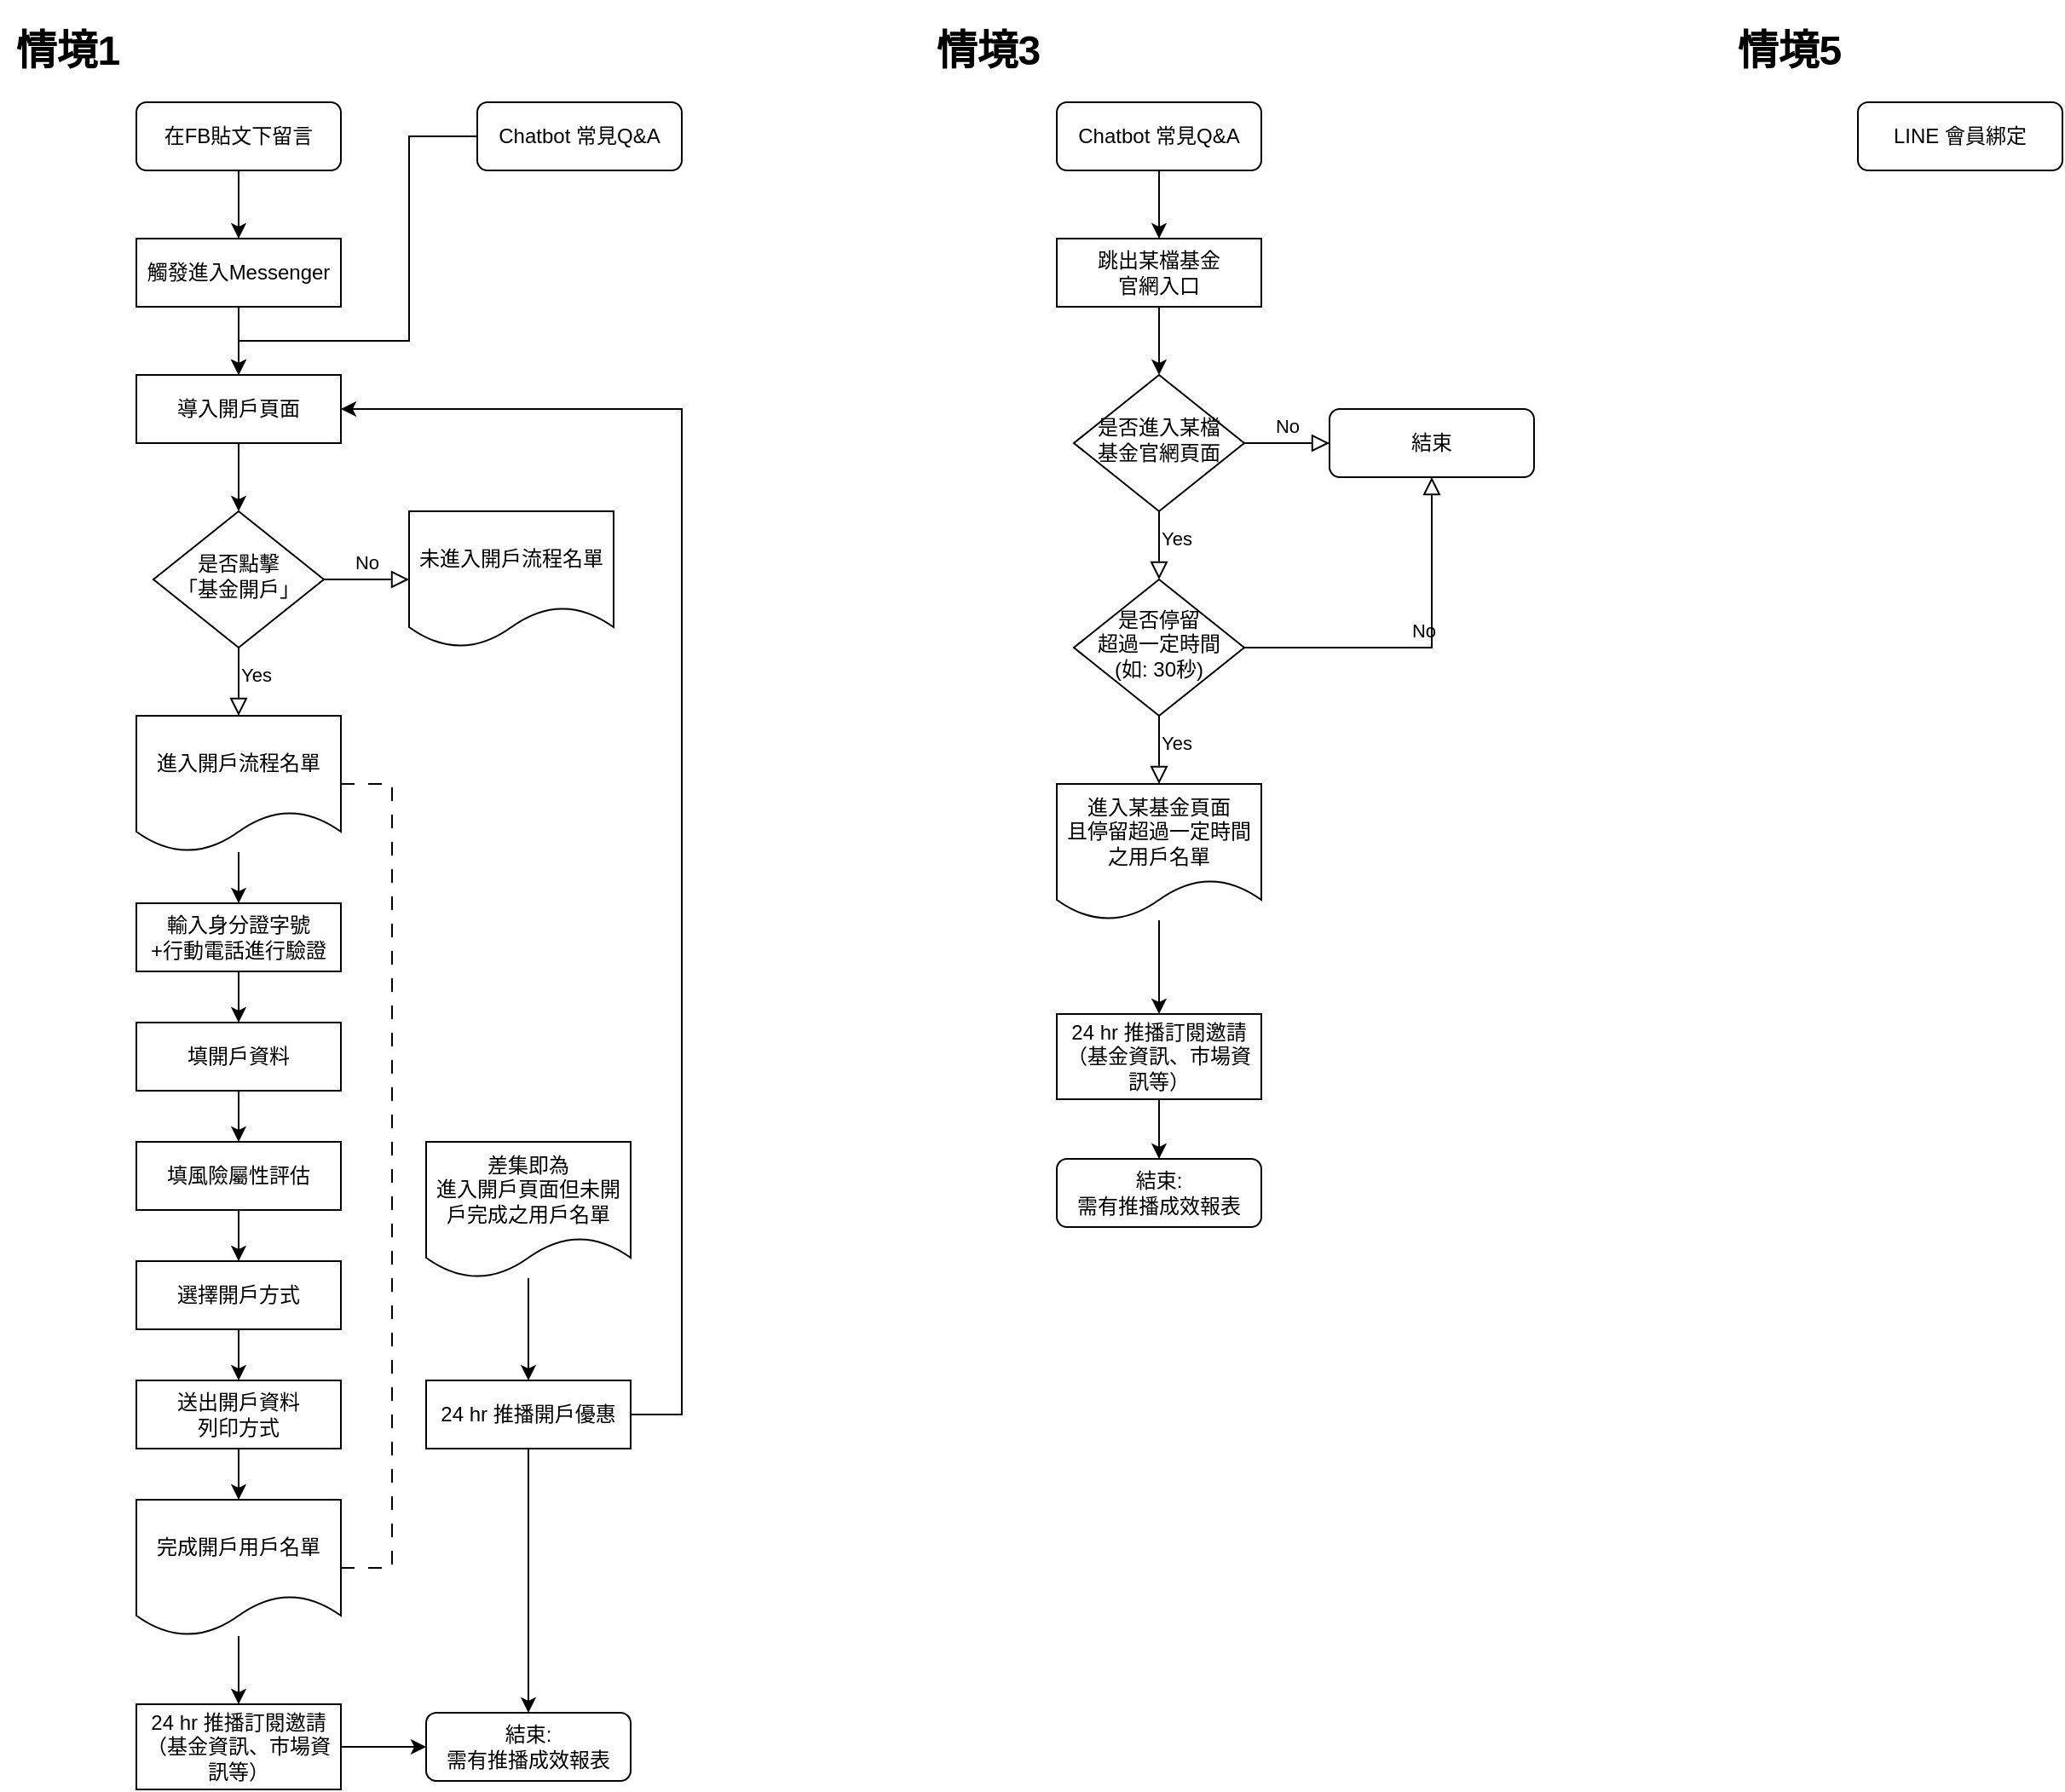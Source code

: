 <mxfile version="20.8.5" type="github">
  <diagram id="C5RBs43oDa-KdzZeNtuy" name="Page-1">
    <mxGraphModel dx="794" dy="430" grid="1" gridSize="10" guides="1" tooltips="1" connect="1" arrows="1" fold="1" page="1" pageScale="1" pageWidth="1654" pageHeight="2336" math="0" shadow="0">
      <root>
        <mxCell id="WIyWlLk6GJQsqaUBKTNV-0" />
        <mxCell id="WIyWlLk6GJQsqaUBKTNV-1" parent="WIyWlLk6GJQsqaUBKTNV-0" />
        <mxCell id="Nn8TXePmvKGlWGgcYUv--5" style="edgeStyle=orthogonalEdgeStyle;rounded=0;orthogonalLoop=1;jettySize=auto;html=1;exitX=0.5;exitY=1;exitDx=0;exitDy=0;entryX=0.5;entryY=0;entryDx=0;entryDy=0;" parent="WIyWlLk6GJQsqaUBKTNV-1" source="WIyWlLk6GJQsqaUBKTNV-3" target="Nn8TXePmvKGlWGgcYUv--2" edge="1">
          <mxGeometry relative="1" as="geometry" />
        </mxCell>
        <mxCell id="WIyWlLk6GJQsqaUBKTNV-3" value="在FB貼文下留言" style="rounded=1;whiteSpace=wrap;html=1;fontSize=12;glass=0;strokeWidth=1;shadow=0;" parent="WIyWlLk6GJQsqaUBKTNV-1" vertex="1">
          <mxGeometry x="160" y="80" width="120" height="40" as="geometry" />
        </mxCell>
        <mxCell id="WIyWlLk6GJQsqaUBKTNV-5" value="No" style="edgeStyle=orthogonalEdgeStyle;rounded=0;html=1;jettySize=auto;orthogonalLoop=1;fontSize=11;endArrow=block;endFill=0;endSize=8;strokeWidth=1;shadow=0;labelBackgroundColor=none;entryX=0;entryY=0.5;entryDx=0;entryDy=0;" parent="WIyWlLk6GJQsqaUBKTNV-1" source="F8rGp5MFDNNluXmm4fas-1" target="F8rGp5MFDNNluXmm4fas-3" edge="1">
          <mxGeometry y="10" relative="1" as="geometry">
            <mxPoint as="offset" />
            <mxPoint x="330" y="360" as="targetPoint" />
          </mxGeometry>
        </mxCell>
        <mxCell id="WIyWlLk6GJQsqaUBKTNV-9" value="Yes" style="edgeStyle=orthogonalEdgeStyle;rounded=0;html=1;jettySize=auto;orthogonalLoop=1;fontSize=11;endArrow=block;endFill=0;endSize=8;strokeWidth=1;shadow=0;labelBackgroundColor=none;exitX=0.5;exitY=1;exitDx=0;exitDy=0;entryX=0.5;entryY=0;entryDx=0;entryDy=0;" parent="WIyWlLk6GJQsqaUBKTNV-1" source="F8rGp5MFDNNluXmm4fas-1" target="F8rGp5MFDNNluXmm4fas-6" edge="1">
          <mxGeometry x="-0.2" y="10" relative="1" as="geometry">
            <mxPoint as="offset" />
          </mxGeometry>
        </mxCell>
        <mxCell id="Nn8TXePmvKGlWGgcYUv--7" style="edgeStyle=orthogonalEdgeStyle;rounded=0;orthogonalLoop=1;jettySize=auto;html=1;exitX=0.5;exitY=1;exitDx=0;exitDy=0;entryX=0.5;entryY=0;entryDx=0;entryDy=0;" parent="WIyWlLk6GJQsqaUBKTNV-1" source="Nn8TXePmvKGlWGgcYUv--2" target="Nn8TXePmvKGlWGgcYUv--6" edge="1">
          <mxGeometry relative="1" as="geometry" />
        </mxCell>
        <mxCell id="Nn8TXePmvKGlWGgcYUv--2" value="觸發進入Messenger" style="rounded=0;whiteSpace=wrap;html=1;" parent="WIyWlLk6GJQsqaUBKTNV-1" vertex="1">
          <mxGeometry x="160" y="160" width="120" height="40" as="geometry" />
        </mxCell>
        <mxCell id="F8rGp5MFDNNluXmm4fas-2" style="edgeStyle=orthogonalEdgeStyle;rounded=0;orthogonalLoop=1;jettySize=auto;html=1;exitX=0.5;exitY=1;exitDx=0;exitDy=0;entryX=0.5;entryY=0;entryDx=0;entryDy=0;" edge="1" parent="WIyWlLk6GJQsqaUBKTNV-1" source="Nn8TXePmvKGlWGgcYUv--6" target="F8rGp5MFDNNluXmm4fas-1">
          <mxGeometry relative="1" as="geometry" />
        </mxCell>
        <mxCell id="Nn8TXePmvKGlWGgcYUv--6" value="導入開戶頁面" style="rounded=0;whiteSpace=wrap;html=1;" parent="WIyWlLk6GJQsqaUBKTNV-1" vertex="1">
          <mxGeometry x="160" y="240" width="120" height="40" as="geometry" />
        </mxCell>
        <mxCell id="F8rGp5MFDNNluXmm4fas-0" value="&lt;h1&gt;情境1&lt;/h1&gt;" style="text;html=1;strokeColor=none;fillColor=none;spacing=5;spacingTop=-20;whiteSpace=wrap;overflow=hidden;rounded=0;align=center;" vertex="1" parent="WIyWlLk6GJQsqaUBKTNV-1">
          <mxGeometry x="80" y="30" width="80" height="40" as="geometry" />
        </mxCell>
        <mxCell id="F8rGp5MFDNNluXmm4fas-1" value="是否點擊&lt;br&gt;「基金開戶」" style="rhombus;whiteSpace=wrap;html=1;shadow=0;fontFamily=Helvetica;fontSize=12;align=center;strokeWidth=1;spacing=6;spacingTop=-4;" vertex="1" parent="WIyWlLk6GJQsqaUBKTNV-1">
          <mxGeometry x="170" y="320" width="100" height="80" as="geometry" />
        </mxCell>
        <mxCell id="F8rGp5MFDNNluXmm4fas-3" value="未進入開戶流程名單" style="shape=document;whiteSpace=wrap;html=1;boundedLbl=1;" vertex="1" parent="WIyWlLk6GJQsqaUBKTNV-1">
          <mxGeometry x="320" y="320" width="120" height="80" as="geometry" />
        </mxCell>
        <mxCell id="F8rGp5MFDNNluXmm4fas-15" style="edgeStyle=orthogonalEdgeStyle;rounded=0;orthogonalLoop=1;jettySize=auto;html=1;entryX=0.5;entryY=0;entryDx=0;entryDy=0;" edge="1" parent="WIyWlLk6GJQsqaUBKTNV-1" source="F8rGp5MFDNNluXmm4fas-6" target="F8rGp5MFDNNluXmm4fas-9">
          <mxGeometry relative="1" as="geometry" />
        </mxCell>
        <mxCell id="F8rGp5MFDNNluXmm4fas-25" style="edgeStyle=orthogonalEdgeStyle;rounded=0;orthogonalLoop=1;jettySize=auto;html=1;entryX=1;entryY=0.5;entryDx=0;entryDy=0;dashed=1;dashPattern=8 8;endArrow=none;endFill=0;" edge="1" parent="WIyWlLk6GJQsqaUBKTNV-1" source="F8rGp5MFDNNluXmm4fas-6" target="F8rGp5MFDNNluXmm4fas-22">
          <mxGeometry relative="1" as="geometry">
            <Array as="points">
              <mxPoint x="310" y="480" />
              <mxPoint x="310" y="940" />
            </Array>
          </mxGeometry>
        </mxCell>
        <mxCell id="F8rGp5MFDNNluXmm4fas-6" value="進入開戶流程名單" style="shape=document;whiteSpace=wrap;html=1;boundedLbl=1;" vertex="1" parent="WIyWlLk6GJQsqaUBKTNV-1">
          <mxGeometry x="160" y="440" width="120" height="80" as="geometry" />
        </mxCell>
        <mxCell id="F8rGp5MFDNNluXmm4fas-8" style="edgeStyle=orthogonalEdgeStyle;rounded=0;orthogonalLoop=1;jettySize=auto;html=1;entryX=0.5;entryY=0;entryDx=0;entryDy=0;" edge="1" parent="WIyWlLk6GJQsqaUBKTNV-1" source="F8rGp5MFDNNluXmm4fas-7" target="Nn8TXePmvKGlWGgcYUv--6">
          <mxGeometry relative="1" as="geometry">
            <Array as="points">
              <mxPoint x="320" y="100" />
              <mxPoint x="320" y="220" />
              <mxPoint x="220" y="220" />
            </Array>
          </mxGeometry>
        </mxCell>
        <mxCell id="F8rGp5MFDNNluXmm4fas-7" value="Chatbot 常見Q&amp;amp;A" style="rounded=1;whiteSpace=wrap;html=1;fontSize=12;glass=0;strokeWidth=1;shadow=0;" vertex="1" parent="WIyWlLk6GJQsqaUBKTNV-1">
          <mxGeometry x="360" y="80" width="120" height="40" as="geometry" />
        </mxCell>
        <mxCell id="F8rGp5MFDNNluXmm4fas-16" style="edgeStyle=orthogonalEdgeStyle;rounded=0;orthogonalLoop=1;jettySize=auto;html=1;exitX=0.5;exitY=1;exitDx=0;exitDy=0;entryX=0.5;entryY=0;entryDx=0;entryDy=0;" edge="1" parent="WIyWlLk6GJQsqaUBKTNV-1" source="F8rGp5MFDNNluXmm4fas-9" target="F8rGp5MFDNNluXmm4fas-10">
          <mxGeometry relative="1" as="geometry" />
        </mxCell>
        <mxCell id="F8rGp5MFDNNluXmm4fas-9" value="輸入身分證字號&lt;br&gt;+行動電話進行驗證" style="rounded=0;whiteSpace=wrap;html=1;" vertex="1" parent="WIyWlLk6GJQsqaUBKTNV-1">
          <mxGeometry x="160" y="550" width="120" height="40" as="geometry" />
        </mxCell>
        <mxCell id="F8rGp5MFDNNluXmm4fas-17" style="edgeStyle=orthogonalEdgeStyle;rounded=0;orthogonalLoop=1;jettySize=auto;html=1;exitX=0.5;exitY=1;exitDx=0;exitDy=0;entryX=0.5;entryY=0;entryDx=0;entryDy=0;" edge="1" parent="WIyWlLk6GJQsqaUBKTNV-1" source="F8rGp5MFDNNluXmm4fas-10" target="F8rGp5MFDNNluXmm4fas-11">
          <mxGeometry relative="1" as="geometry" />
        </mxCell>
        <mxCell id="F8rGp5MFDNNluXmm4fas-10" value="填開戶資料" style="rounded=0;whiteSpace=wrap;html=1;" vertex="1" parent="WIyWlLk6GJQsqaUBKTNV-1">
          <mxGeometry x="160" y="620" width="120" height="40" as="geometry" />
        </mxCell>
        <mxCell id="F8rGp5MFDNNluXmm4fas-19" style="edgeStyle=orthogonalEdgeStyle;rounded=0;orthogonalLoop=1;jettySize=auto;html=1;exitX=0.5;exitY=1;exitDx=0;exitDy=0;" edge="1" parent="WIyWlLk6GJQsqaUBKTNV-1" source="F8rGp5MFDNNluXmm4fas-11" target="F8rGp5MFDNNluXmm4fas-18">
          <mxGeometry relative="1" as="geometry" />
        </mxCell>
        <mxCell id="F8rGp5MFDNNluXmm4fas-11" value="填風險屬性評估" style="rounded=0;whiteSpace=wrap;html=1;" vertex="1" parent="WIyWlLk6GJQsqaUBKTNV-1">
          <mxGeometry x="160" y="690" width="120" height="40" as="geometry" />
        </mxCell>
        <mxCell id="F8rGp5MFDNNluXmm4fas-21" style="edgeStyle=orthogonalEdgeStyle;rounded=0;orthogonalLoop=1;jettySize=auto;html=1;entryX=0.5;entryY=0;entryDx=0;entryDy=0;" edge="1" parent="WIyWlLk6GJQsqaUBKTNV-1" source="F8rGp5MFDNNluXmm4fas-18" target="F8rGp5MFDNNluXmm4fas-20">
          <mxGeometry relative="1" as="geometry">
            <mxPoint x="220" y="820" as="targetPoint" />
          </mxGeometry>
        </mxCell>
        <mxCell id="F8rGp5MFDNNluXmm4fas-18" value="選擇開戶方式" style="rounded=0;whiteSpace=wrap;html=1;" vertex="1" parent="WIyWlLk6GJQsqaUBKTNV-1">
          <mxGeometry x="160" y="760" width="120" height="40" as="geometry" />
        </mxCell>
        <mxCell id="F8rGp5MFDNNluXmm4fas-23" value="" style="edgeStyle=orthogonalEdgeStyle;rounded=0;orthogonalLoop=1;jettySize=auto;html=1;" edge="1" parent="WIyWlLk6GJQsqaUBKTNV-1" source="F8rGp5MFDNNluXmm4fas-20" target="F8rGp5MFDNNluXmm4fas-22">
          <mxGeometry relative="1" as="geometry" />
        </mxCell>
        <mxCell id="F8rGp5MFDNNluXmm4fas-20" value="送出開戶資料&lt;br&gt;列印方式" style="rounded=0;whiteSpace=wrap;html=1;" vertex="1" parent="WIyWlLk6GJQsqaUBKTNV-1">
          <mxGeometry x="160" y="830" width="120" height="40" as="geometry" />
        </mxCell>
        <mxCell id="F8rGp5MFDNNluXmm4fas-50" value="" style="edgeStyle=orthogonalEdgeStyle;rounded=0;orthogonalLoop=1;jettySize=auto;html=1;startArrow=none;startFill=0;endArrow=classic;endFill=1;" edge="1" parent="WIyWlLk6GJQsqaUBKTNV-1" source="F8rGp5MFDNNluXmm4fas-22" target="F8rGp5MFDNNluXmm4fas-49">
          <mxGeometry relative="1" as="geometry" />
        </mxCell>
        <mxCell id="F8rGp5MFDNNluXmm4fas-22" value="完成開戶用戶名單" style="shape=document;whiteSpace=wrap;html=1;boundedLbl=1;" vertex="1" parent="WIyWlLk6GJQsqaUBKTNV-1">
          <mxGeometry x="160" y="900" width="120" height="80" as="geometry" />
        </mxCell>
        <mxCell id="F8rGp5MFDNNluXmm4fas-27" value="&lt;h1&gt;情境3&lt;/h1&gt;" style="text;html=1;strokeColor=none;fillColor=none;spacing=5;spacingTop=-20;whiteSpace=wrap;overflow=hidden;rounded=0;align=center;" vertex="1" parent="WIyWlLk6GJQsqaUBKTNV-1">
          <mxGeometry x="620" y="30" width="80" height="40" as="geometry" />
        </mxCell>
        <mxCell id="F8rGp5MFDNNluXmm4fas-31" value="" style="edgeStyle=orthogonalEdgeStyle;rounded=0;orthogonalLoop=1;jettySize=auto;html=1;endArrow=classic;endFill=1;startArrow=none;startFill=0;" edge="1" parent="WIyWlLk6GJQsqaUBKTNV-1" source="F8rGp5MFDNNluXmm4fas-29">
          <mxGeometry relative="1" as="geometry">
            <mxPoint x="760" y="160" as="targetPoint" />
          </mxGeometry>
        </mxCell>
        <mxCell id="F8rGp5MFDNNluXmm4fas-29" value="Chatbot 常見Q&amp;amp;A" style="rounded=1;whiteSpace=wrap;html=1;fontSize=12;glass=0;strokeWidth=1;shadow=0;" vertex="1" parent="WIyWlLk6GJQsqaUBKTNV-1">
          <mxGeometry x="700" y="80" width="120" height="40" as="geometry" />
        </mxCell>
        <mxCell id="F8rGp5MFDNNluXmm4fas-34" value="" style="edgeStyle=orthogonalEdgeStyle;rounded=0;orthogonalLoop=1;jettySize=auto;html=1;startArrow=none;startFill=0;endArrow=classic;endFill=1;" edge="1" parent="WIyWlLk6GJQsqaUBKTNV-1" source="F8rGp5MFDNNluXmm4fas-32" target="F8rGp5MFDNNluXmm4fas-33">
          <mxGeometry relative="1" as="geometry" />
        </mxCell>
        <mxCell id="F8rGp5MFDNNluXmm4fas-32" value="跳出某檔基金&lt;br&gt;官網入口" style="rounded=0;whiteSpace=wrap;html=1;" vertex="1" parent="WIyWlLk6GJQsqaUBKTNV-1">
          <mxGeometry x="700" y="160" width="120" height="40" as="geometry" />
        </mxCell>
        <mxCell id="F8rGp5MFDNNluXmm4fas-33" value="是否進入某檔&lt;br&gt;基金官網頁面" style="rhombus;whiteSpace=wrap;html=1;shadow=0;fontFamily=Helvetica;fontSize=12;align=center;strokeWidth=1;spacing=6;spacingTop=-4;" vertex="1" parent="WIyWlLk6GJQsqaUBKTNV-1">
          <mxGeometry x="710" y="240" width="100" height="80" as="geometry" />
        </mxCell>
        <mxCell id="F8rGp5MFDNNluXmm4fas-35" value="是否停留&lt;br&gt;超過一定時間&lt;br&gt;(如: 30秒)" style="rhombus;whiteSpace=wrap;html=1;shadow=0;fontFamily=Helvetica;fontSize=12;align=center;strokeWidth=1;spacing=6;spacingTop=-4;" vertex="1" parent="WIyWlLk6GJQsqaUBKTNV-1">
          <mxGeometry x="710" y="360" width="100" height="80" as="geometry" />
        </mxCell>
        <mxCell id="F8rGp5MFDNNluXmm4fas-37" value="Yes" style="edgeStyle=orthogonalEdgeStyle;rounded=0;html=1;jettySize=auto;orthogonalLoop=1;fontSize=11;endArrow=block;endFill=0;endSize=8;strokeWidth=1;shadow=0;labelBackgroundColor=none;exitX=0.5;exitY=1;exitDx=0;exitDy=0;" edge="1" parent="WIyWlLk6GJQsqaUBKTNV-1" source="F8rGp5MFDNNluXmm4fas-33">
          <mxGeometry x="-0.2" y="10" relative="1" as="geometry">
            <mxPoint as="offset" />
            <mxPoint x="350" y="410" as="sourcePoint" />
            <mxPoint x="760" y="360" as="targetPoint" />
          </mxGeometry>
        </mxCell>
        <mxCell id="F8rGp5MFDNNluXmm4fas-38" value="No" style="edgeStyle=orthogonalEdgeStyle;rounded=0;html=1;jettySize=auto;orthogonalLoop=1;fontSize=11;endArrow=block;endFill=0;endSize=8;strokeWidth=1;shadow=0;labelBackgroundColor=none;exitX=1;exitY=0.5;exitDx=0;exitDy=0;entryX=0;entryY=0.5;entryDx=0;entryDy=0;" edge="1" parent="WIyWlLk6GJQsqaUBKTNV-1" source="F8rGp5MFDNNluXmm4fas-33" target="F8rGp5MFDNNluXmm4fas-39">
          <mxGeometry y="10" relative="1" as="geometry">
            <mxPoint as="offset" />
            <mxPoint x="400" y="370" as="sourcePoint" />
            <mxPoint x="840" y="330" as="targetPoint" />
          </mxGeometry>
        </mxCell>
        <mxCell id="F8rGp5MFDNNluXmm4fas-39" value="結束" style="rounded=1;whiteSpace=wrap;html=1;fontSize=12;glass=0;strokeWidth=1;shadow=0;" vertex="1" parent="WIyWlLk6GJQsqaUBKTNV-1">
          <mxGeometry x="860" y="260" width="120" height="40" as="geometry" />
        </mxCell>
        <mxCell id="F8rGp5MFDNNluXmm4fas-41" value="Yes" style="edgeStyle=orthogonalEdgeStyle;rounded=0;html=1;jettySize=auto;orthogonalLoop=1;fontSize=11;endArrow=block;endFill=0;endSize=8;strokeWidth=1;shadow=0;labelBackgroundColor=none;exitX=0.5;exitY=1;exitDx=0;exitDy=0;entryX=0.5;entryY=0;entryDx=0;entryDy=0;" edge="1" parent="WIyWlLk6GJQsqaUBKTNV-1" source="F8rGp5MFDNNluXmm4fas-35" target="F8rGp5MFDNNluXmm4fas-43">
          <mxGeometry x="-0.2" y="10" relative="1" as="geometry">
            <mxPoint as="offset" />
            <mxPoint x="770" y="330" as="sourcePoint" />
            <mxPoint x="760" y="500" as="targetPoint" />
          </mxGeometry>
        </mxCell>
        <mxCell id="F8rGp5MFDNNluXmm4fas-42" value="No" style="edgeStyle=orthogonalEdgeStyle;rounded=0;html=1;jettySize=auto;orthogonalLoop=1;fontSize=11;endArrow=block;endFill=0;endSize=8;strokeWidth=1;shadow=0;labelBackgroundColor=none;entryX=0.5;entryY=1;entryDx=0;entryDy=0;" edge="1" parent="WIyWlLk6GJQsqaUBKTNV-1" source="F8rGp5MFDNNluXmm4fas-35" target="F8rGp5MFDNNluXmm4fas-39">
          <mxGeometry y="10" relative="1" as="geometry">
            <mxPoint as="offset" />
            <mxPoint x="820" y="290" as="sourcePoint" />
            <mxPoint x="950" y="330" as="targetPoint" />
          </mxGeometry>
        </mxCell>
        <mxCell id="F8rGp5MFDNNluXmm4fas-58" value="" style="edgeStyle=orthogonalEdgeStyle;rounded=0;orthogonalLoop=1;jettySize=auto;html=1;startArrow=none;startFill=0;endArrow=classic;endFill=1;" edge="1" parent="WIyWlLk6GJQsqaUBKTNV-1" source="F8rGp5MFDNNluXmm4fas-43" target="F8rGp5MFDNNluXmm4fas-56">
          <mxGeometry relative="1" as="geometry" />
        </mxCell>
        <mxCell id="F8rGp5MFDNNluXmm4fas-43" value="進入某基金頁面&lt;br&gt;且停留超過一定時間&lt;br&gt;之用戶名單" style="shape=document;whiteSpace=wrap;html=1;boundedLbl=1;" vertex="1" parent="WIyWlLk6GJQsqaUBKTNV-1">
          <mxGeometry x="700" y="480" width="120" height="80" as="geometry" />
        </mxCell>
        <mxCell id="F8rGp5MFDNNluXmm4fas-47" value="" style="edgeStyle=orthogonalEdgeStyle;rounded=0;orthogonalLoop=1;jettySize=auto;html=1;startArrow=none;startFill=0;endArrow=classic;endFill=1;" edge="1" parent="WIyWlLk6GJQsqaUBKTNV-1" source="F8rGp5MFDNNluXmm4fas-45" target="F8rGp5MFDNNluXmm4fas-46">
          <mxGeometry relative="1" as="geometry" />
        </mxCell>
        <mxCell id="F8rGp5MFDNNluXmm4fas-45" value="差集即為&lt;br&gt;進入開戶頁面但未開戶完成之用戶名單" style="shape=document;whiteSpace=wrap;html=1;boundedLbl=1;" vertex="1" parent="WIyWlLk6GJQsqaUBKTNV-1">
          <mxGeometry x="330" y="690" width="120" height="80" as="geometry" />
        </mxCell>
        <mxCell id="F8rGp5MFDNNluXmm4fas-48" style="edgeStyle=orthogonalEdgeStyle;rounded=0;orthogonalLoop=1;jettySize=auto;html=1;startArrow=none;startFill=0;endArrow=classic;endFill=1;" edge="1" parent="WIyWlLk6GJQsqaUBKTNV-1" source="F8rGp5MFDNNluXmm4fas-46" target="Nn8TXePmvKGlWGgcYUv--6">
          <mxGeometry relative="1" as="geometry">
            <Array as="points">
              <mxPoint x="480" y="850" />
              <mxPoint x="480" y="260" />
            </Array>
          </mxGeometry>
        </mxCell>
        <mxCell id="F8rGp5MFDNNluXmm4fas-54" style="edgeStyle=orthogonalEdgeStyle;rounded=0;orthogonalLoop=1;jettySize=auto;html=1;startArrow=none;startFill=0;endArrow=classic;endFill=1;" edge="1" parent="WIyWlLk6GJQsqaUBKTNV-1" source="F8rGp5MFDNNluXmm4fas-46" target="F8rGp5MFDNNluXmm4fas-52">
          <mxGeometry relative="1" as="geometry" />
        </mxCell>
        <mxCell id="F8rGp5MFDNNluXmm4fas-46" value="24 hr 推播開戶優惠" style="rounded=0;whiteSpace=wrap;html=1;" vertex="1" parent="WIyWlLk6GJQsqaUBKTNV-1">
          <mxGeometry x="330" y="830" width="120" height="40" as="geometry" />
        </mxCell>
        <mxCell id="F8rGp5MFDNNluXmm4fas-53" value="" style="edgeStyle=orthogonalEdgeStyle;rounded=0;orthogonalLoop=1;jettySize=auto;html=1;startArrow=none;startFill=0;endArrow=classic;endFill=1;" edge="1" parent="WIyWlLk6GJQsqaUBKTNV-1" source="F8rGp5MFDNNluXmm4fas-49" target="F8rGp5MFDNNluXmm4fas-52">
          <mxGeometry relative="1" as="geometry" />
        </mxCell>
        <mxCell id="F8rGp5MFDNNluXmm4fas-49" value="24 hr 推播訂閱邀請（基金資訊、市場資訊等）" style="rounded=0;whiteSpace=wrap;html=1;" vertex="1" parent="WIyWlLk6GJQsqaUBKTNV-1">
          <mxGeometry x="160" y="1020" width="120" height="50" as="geometry" />
        </mxCell>
        <mxCell id="F8rGp5MFDNNluXmm4fas-52" value="結束: &lt;br&gt;需有推播成效報表" style="rounded=1;whiteSpace=wrap;html=1;fontSize=12;glass=0;strokeWidth=1;shadow=0;" vertex="1" parent="WIyWlLk6GJQsqaUBKTNV-1">
          <mxGeometry x="330" y="1025" width="120" height="40" as="geometry" />
        </mxCell>
        <mxCell id="F8rGp5MFDNNluXmm4fas-55" value="" style="edgeStyle=orthogonalEdgeStyle;rounded=0;orthogonalLoop=1;jettySize=auto;html=1;startArrow=none;startFill=0;endArrow=classic;endFill=1;" edge="1" parent="WIyWlLk6GJQsqaUBKTNV-1" source="F8rGp5MFDNNluXmm4fas-56" target="F8rGp5MFDNNluXmm4fas-57">
          <mxGeometry relative="1" as="geometry" />
        </mxCell>
        <mxCell id="F8rGp5MFDNNluXmm4fas-56" value="24 hr 推播訂閱邀請（基金資訊、市場資訊等）" style="rounded=0;whiteSpace=wrap;html=1;" vertex="1" parent="WIyWlLk6GJQsqaUBKTNV-1">
          <mxGeometry x="700" y="615" width="120" height="50" as="geometry" />
        </mxCell>
        <mxCell id="F8rGp5MFDNNluXmm4fas-57" value="結束: &lt;br&gt;需有推播成效報表" style="rounded=1;whiteSpace=wrap;html=1;fontSize=12;glass=0;strokeWidth=1;shadow=0;" vertex="1" parent="WIyWlLk6GJQsqaUBKTNV-1">
          <mxGeometry x="700" y="700" width="120" height="40" as="geometry" />
        </mxCell>
        <mxCell id="F8rGp5MFDNNluXmm4fas-59" value="&lt;h1&gt;情境5&lt;/h1&gt;" style="text;html=1;strokeColor=none;fillColor=none;spacing=5;spacingTop=-20;whiteSpace=wrap;overflow=hidden;rounded=0;align=center;" vertex="1" parent="WIyWlLk6GJQsqaUBKTNV-1">
          <mxGeometry x="1090" y="30" width="80" height="40" as="geometry" />
        </mxCell>
        <mxCell id="F8rGp5MFDNNluXmm4fas-60" value="LINE 會員綁定" style="rounded=1;whiteSpace=wrap;html=1;fontSize=12;glass=0;strokeWidth=1;shadow=0;" vertex="1" parent="WIyWlLk6GJQsqaUBKTNV-1">
          <mxGeometry x="1170" y="80" width="120" height="40" as="geometry" />
        </mxCell>
      </root>
    </mxGraphModel>
  </diagram>
</mxfile>
